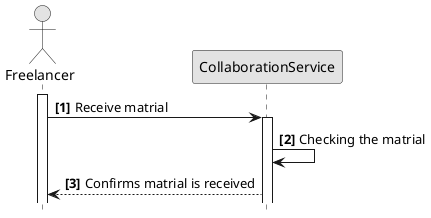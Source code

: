 @startuml
hide footbox
autonumber "<b>[0]"
skinparam monochrome true

actor Freelancer
participant CollaborationService

activate Freelancer
Freelancer -> CollaborationService: Receive matrial

activate CollaborationService
CollaborationService -> CollaborationService: Checking the matrial
CollaborationService --> Freelancer: Confirms matrial is received

@enduml